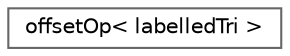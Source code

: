 digraph "Graphical Class Hierarchy"
{
 // LATEX_PDF_SIZE
  bgcolor="transparent";
  edge [fontname=Helvetica,fontsize=10,labelfontname=Helvetica,labelfontsize=10];
  node [fontname=Helvetica,fontsize=10,shape=box,height=0.2,width=0.4];
  rankdir="LR";
  Node0 [id="Node000000",label="offsetOp\< labelledTri \>",height=0.2,width=0.4,color="grey40", fillcolor="white", style="filled",URL="$structFoam_1_1offsetOp_3_01labelledTri_01_4.html",tooltip=" "];
}
